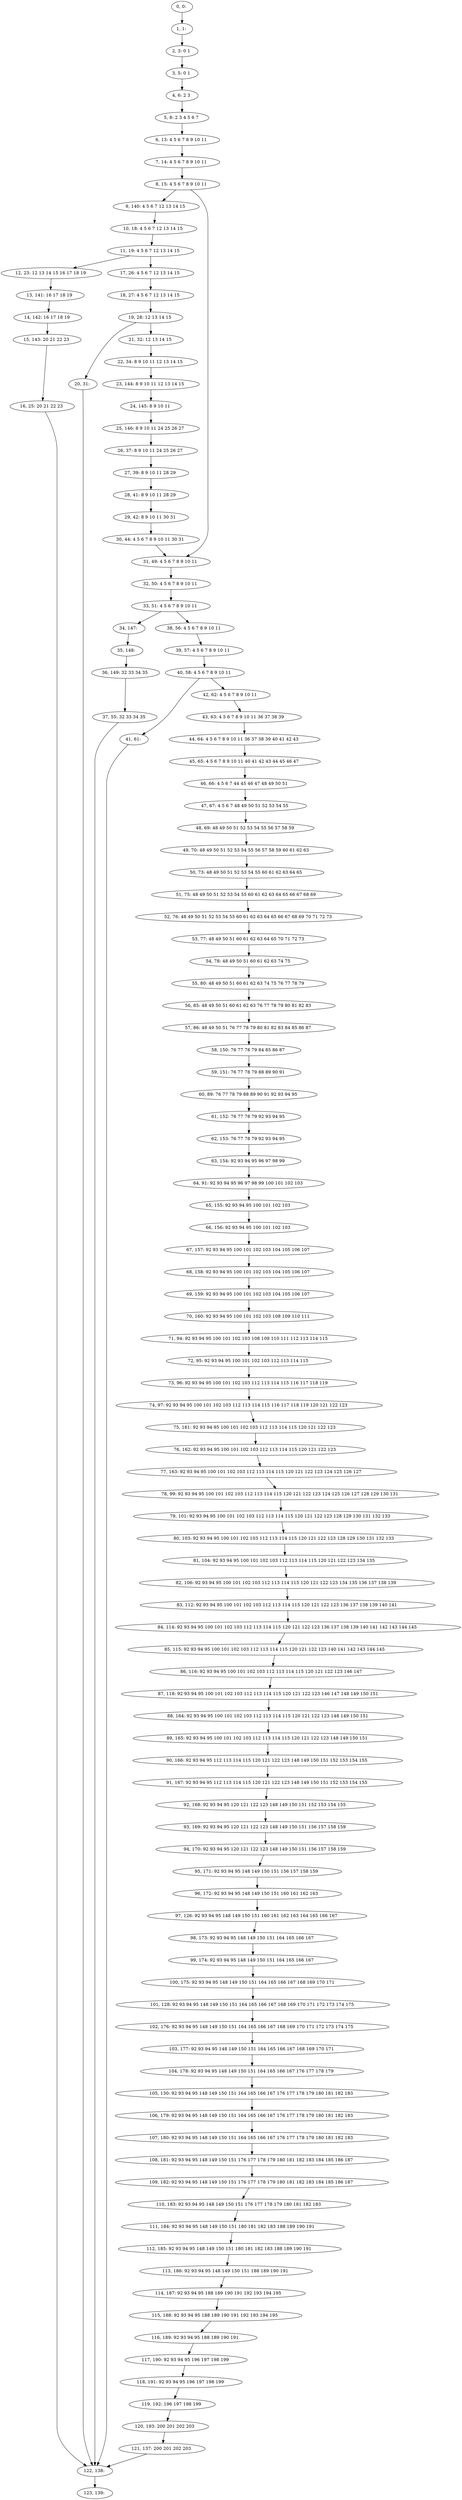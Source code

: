 digraph G {
0[label="0, 0: "];
1[label="1, 1: "];
2[label="2, 3: 0 1 "];
3[label="3, 5: 0 1 "];
4[label="4, 6: 2 3 "];
5[label="5, 8: 2 3 4 5 6 7 "];
6[label="6, 13: 4 5 6 7 8 9 10 11 "];
7[label="7, 14: 4 5 6 7 8 9 10 11 "];
8[label="8, 15: 4 5 6 7 8 9 10 11 "];
9[label="9, 140: 4 5 6 7 12 13 14 15 "];
10[label="10, 18: 4 5 6 7 12 13 14 15 "];
11[label="11, 19: 4 5 6 7 12 13 14 15 "];
12[label="12, 23: 12 13 14 15 16 17 18 19 "];
13[label="13, 141: 16 17 18 19 "];
14[label="14, 142: 16 17 18 19 "];
15[label="15, 143: 20 21 22 23 "];
16[label="16, 25: 20 21 22 23 "];
17[label="17, 26: 4 5 6 7 12 13 14 15 "];
18[label="18, 27: 4 5 6 7 12 13 14 15 "];
19[label="19, 28: 12 13 14 15 "];
20[label="20, 31: "];
21[label="21, 32: 12 13 14 15 "];
22[label="22, 34: 8 9 10 11 12 13 14 15 "];
23[label="23, 144: 8 9 10 11 12 13 14 15 "];
24[label="24, 145: 8 9 10 11 "];
25[label="25, 146: 8 9 10 11 24 25 26 27 "];
26[label="26, 37: 8 9 10 11 24 25 26 27 "];
27[label="27, 39: 8 9 10 11 28 29 "];
28[label="28, 41: 8 9 10 11 28 29 "];
29[label="29, 42: 8 9 10 11 30 31 "];
30[label="30, 44: 4 5 6 7 8 9 10 11 30 31 "];
31[label="31, 49: 4 5 6 7 8 9 10 11 "];
32[label="32, 50: 4 5 6 7 8 9 10 11 "];
33[label="33, 51: 4 5 6 7 8 9 10 11 "];
34[label="34, 147: "];
35[label="35, 148: "];
36[label="36, 149: 32 33 34 35 "];
37[label="37, 55: 32 33 34 35 "];
38[label="38, 56: 4 5 6 7 8 9 10 11 "];
39[label="39, 57: 4 5 6 7 8 9 10 11 "];
40[label="40, 58: 4 5 6 7 8 9 10 11 "];
41[label="41, 61: "];
42[label="42, 62: 4 5 6 7 8 9 10 11 "];
43[label="43, 63: 4 5 6 7 8 9 10 11 36 37 38 39 "];
44[label="44, 64: 4 5 6 7 8 9 10 11 36 37 38 39 40 41 42 43 "];
45[label="45, 65: 4 5 6 7 8 9 10 11 40 41 42 43 44 45 46 47 "];
46[label="46, 66: 4 5 6 7 44 45 46 47 48 49 50 51 "];
47[label="47, 67: 4 5 6 7 48 49 50 51 52 53 54 55 "];
48[label="48, 69: 48 49 50 51 52 53 54 55 56 57 58 59 "];
49[label="49, 70: 48 49 50 51 52 53 54 55 56 57 58 59 60 61 62 63 "];
50[label="50, 73: 48 49 50 51 52 53 54 55 60 61 62 63 64 65 "];
51[label="51, 75: 48 49 50 51 52 53 54 55 60 61 62 63 64 65 66 67 68 69 "];
52[label="52, 76: 48 49 50 51 52 53 54 55 60 61 62 63 64 65 66 67 68 69 70 71 72 73 "];
53[label="53, 77: 48 49 50 51 60 61 62 63 64 65 70 71 72 73 "];
54[label="54, 78: 48 49 50 51 60 61 62 63 74 75 "];
55[label="55, 80: 48 49 50 51 60 61 62 63 74 75 76 77 78 79 "];
56[label="56, 85: 48 49 50 51 60 61 62 63 76 77 78 79 80 81 82 83 "];
57[label="57, 86: 48 49 50 51 76 77 78 79 80 81 82 83 84 85 86 87 "];
58[label="58, 150: 76 77 78 79 84 85 86 87 "];
59[label="59, 151: 76 77 78 79 88 89 90 91 "];
60[label="60, 89: 76 77 78 79 88 89 90 91 92 93 94 95 "];
61[label="61, 152: 76 77 78 79 92 93 94 95 "];
62[label="62, 153: 76 77 78 79 92 93 94 95 "];
63[label="63, 154: 92 93 94 95 96 97 98 99 "];
64[label="64, 91: 92 93 94 95 96 97 98 99 100 101 102 103 "];
65[label="65, 155: 92 93 94 95 100 101 102 103 "];
66[label="66, 156: 92 93 94 95 100 101 102 103 "];
67[label="67, 157: 92 93 94 95 100 101 102 103 104 105 106 107 "];
68[label="68, 158: 92 93 94 95 100 101 102 103 104 105 106 107 "];
69[label="69, 159: 92 93 94 95 100 101 102 103 104 105 106 107 "];
70[label="70, 160: 92 93 94 95 100 101 102 103 108 109 110 111 "];
71[label="71, 94: 92 93 94 95 100 101 102 103 108 109 110 111 112 113 114 115 "];
72[label="72, 95: 92 93 94 95 100 101 102 103 112 113 114 115 "];
73[label="73, 96: 92 93 94 95 100 101 102 103 112 113 114 115 116 117 118 119 "];
74[label="74, 97: 92 93 94 95 100 101 102 103 112 113 114 115 116 117 118 119 120 121 122 123 "];
75[label="75, 161: 92 93 94 95 100 101 102 103 112 113 114 115 120 121 122 123 "];
76[label="76, 162: 92 93 94 95 100 101 102 103 112 113 114 115 120 121 122 123 "];
77[label="77, 163: 92 93 94 95 100 101 102 103 112 113 114 115 120 121 122 123 124 125 126 127 "];
78[label="78, 99: 92 93 94 95 100 101 102 103 112 113 114 115 120 121 122 123 124 125 126 127 128 129 130 131 "];
79[label="79, 101: 92 93 94 95 100 101 102 103 112 113 114 115 120 121 122 123 128 129 130 131 132 133 "];
80[label="80, 103: 92 93 94 95 100 101 102 103 112 113 114 115 120 121 122 123 128 129 130 131 132 133 "];
81[label="81, 104: 92 93 94 95 100 101 102 103 112 113 114 115 120 121 122 123 134 135 "];
82[label="82, 106: 92 93 94 95 100 101 102 103 112 113 114 115 120 121 122 123 134 135 136 137 138 139 "];
83[label="83, 112: 92 93 94 95 100 101 102 103 112 113 114 115 120 121 122 123 136 137 138 139 140 141 "];
84[label="84, 114: 92 93 94 95 100 101 102 103 112 113 114 115 120 121 122 123 136 137 138 139 140 141 142 143 144 145 "];
85[label="85, 115: 92 93 94 95 100 101 102 103 112 113 114 115 120 121 122 123 140 141 142 143 144 145 "];
86[label="86, 116: 92 93 94 95 100 101 102 103 112 113 114 115 120 121 122 123 146 147 "];
87[label="87, 118: 92 93 94 95 100 101 102 103 112 113 114 115 120 121 122 123 146 147 148 149 150 151 "];
88[label="88, 164: 92 93 94 95 100 101 102 103 112 113 114 115 120 121 122 123 148 149 150 151 "];
89[label="89, 165: 92 93 94 95 100 101 102 103 112 113 114 115 120 121 122 123 148 149 150 151 "];
90[label="90, 166: 92 93 94 95 112 113 114 115 120 121 122 123 148 149 150 151 152 153 154 155 "];
91[label="91, 167: 92 93 94 95 112 113 114 115 120 121 122 123 148 149 150 151 152 153 154 155 "];
92[label="92, 168: 92 93 94 95 120 121 122 123 148 149 150 151 152 153 154 155 "];
93[label="93, 169: 92 93 94 95 120 121 122 123 148 149 150 151 156 157 158 159 "];
94[label="94, 170: 92 93 94 95 120 121 122 123 148 149 150 151 156 157 158 159 "];
95[label="95, 171: 92 93 94 95 148 149 150 151 156 157 158 159 "];
96[label="96, 172: 92 93 94 95 148 149 150 151 160 161 162 163 "];
97[label="97, 126: 92 93 94 95 148 149 150 151 160 161 162 163 164 165 166 167 "];
98[label="98, 173: 92 93 94 95 148 149 150 151 164 165 166 167 "];
99[label="99, 174: 92 93 94 95 148 149 150 151 164 165 166 167 "];
100[label="100, 175: 92 93 94 95 148 149 150 151 164 165 166 167 168 169 170 171 "];
101[label="101, 128: 92 93 94 95 148 149 150 151 164 165 166 167 168 169 170 171 172 173 174 175 "];
102[label="102, 176: 92 93 94 95 148 149 150 151 164 165 166 167 168 169 170 171 172 173 174 175 "];
103[label="103, 177: 92 93 94 95 148 149 150 151 164 165 166 167 168 169 170 171 "];
104[label="104, 178: 92 93 94 95 148 149 150 151 164 165 166 167 176 177 178 179 "];
105[label="105, 130: 92 93 94 95 148 149 150 151 164 165 166 167 176 177 178 179 180 181 182 183 "];
106[label="106, 179: 92 93 94 95 148 149 150 151 164 165 166 167 176 177 178 179 180 181 182 183 "];
107[label="107, 180: 92 93 94 95 148 149 150 151 164 165 166 167 176 177 178 179 180 181 182 183 "];
108[label="108, 181: 92 93 94 95 148 149 150 151 176 177 178 179 180 181 182 183 184 185 186 187 "];
109[label="109, 182: 92 93 94 95 148 149 150 151 176 177 178 179 180 181 182 183 184 185 186 187 "];
110[label="110, 183: 92 93 94 95 148 149 150 151 176 177 178 179 180 181 182 183 "];
111[label="111, 184: 92 93 94 95 148 149 150 151 180 181 182 183 188 189 190 191 "];
112[label="112, 185: 92 93 94 95 148 149 150 151 180 181 182 183 188 189 190 191 "];
113[label="113, 186: 92 93 94 95 148 149 150 151 188 189 190 191 "];
114[label="114, 187: 92 93 94 95 188 189 190 191 192 193 194 195 "];
115[label="115, 188: 92 93 94 95 188 189 190 191 192 193 194 195 "];
116[label="116, 189: 92 93 94 95 188 189 190 191 "];
117[label="117, 190: 92 93 94 95 196 197 198 199 "];
118[label="118, 191: 92 93 94 95 196 197 198 199 "];
119[label="119, 192: 196 197 198 199 "];
120[label="120, 193: 200 201 202 203 "];
121[label="121, 137: 200 201 202 203 "];
122[label="122, 138: "];
123[label="123, 139: "];
0->1 ;
1->2 ;
2->3 ;
3->4 ;
4->5 ;
5->6 ;
6->7 ;
7->8 ;
8->9 ;
8->31 ;
9->10 ;
10->11 ;
11->12 ;
11->17 ;
12->13 ;
13->14 ;
14->15 ;
15->16 ;
16->122 ;
17->18 ;
18->19 ;
19->20 ;
19->21 ;
20->122 ;
21->22 ;
22->23 ;
23->24 ;
24->25 ;
25->26 ;
26->27 ;
27->28 ;
28->29 ;
29->30 ;
30->31 ;
31->32 ;
32->33 ;
33->34 ;
33->38 ;
34->35 ;
35->36 ;
36->37 ;
37->122 ;
38->39 ;
39->40 ;
40->41 ;
40->42 ;
41->122 ;
42->43 ;
43->44 ;
44->45 ;
45->46 ;
46->47 ;
47->48 ;
48->49 ;
49->50 ;
50->51 ;
51->52 ;
52->53 ;
53->54 ;
54->55 ;
55->56 ;
56->57 ;
57->58 ;
58->59 ;
59->60 ;
60->61 ;
61->62 ;
62->63 ;
63->64 ;
64->65 ;
65->66 ;
66->67 ;
67->68 ;
68->69 ;
69->70 ;
70->71 ;
71->72 ;
72->73 ;
73->74 ;
74->75 ;
75->76 ;
76->77 ;
77->78 ;
78->79 ;
79->80 ;
80->81 ;
81->82 ;
82->83 ;
83->84 ;
84->85 ;
85->86 ;
86->87 ;
87->88 ;
88->89 ;
89->90 ;
90->91 ;
91->92 ;
92->93 ;
93->94 ;
94->95 ;
95->96 ;
96->97 ;
97->98 ;
98->99 ;
99->100 ;
100->101 ;
101->102 ;
102->103 ;
103->104 ;
104->105 ;
105->106 ;
106->107 ;
107->108 ;
108->109 ;
109->110 ;
110->111 ;
111->112 ;
112->113 ;
113->114 ;
114->115 ;
115->116 ;
116->117 ;
117->118 ;
118->119 ;
119->120 ;
120->121 ;
121->122 ;
122->123 ;
}

